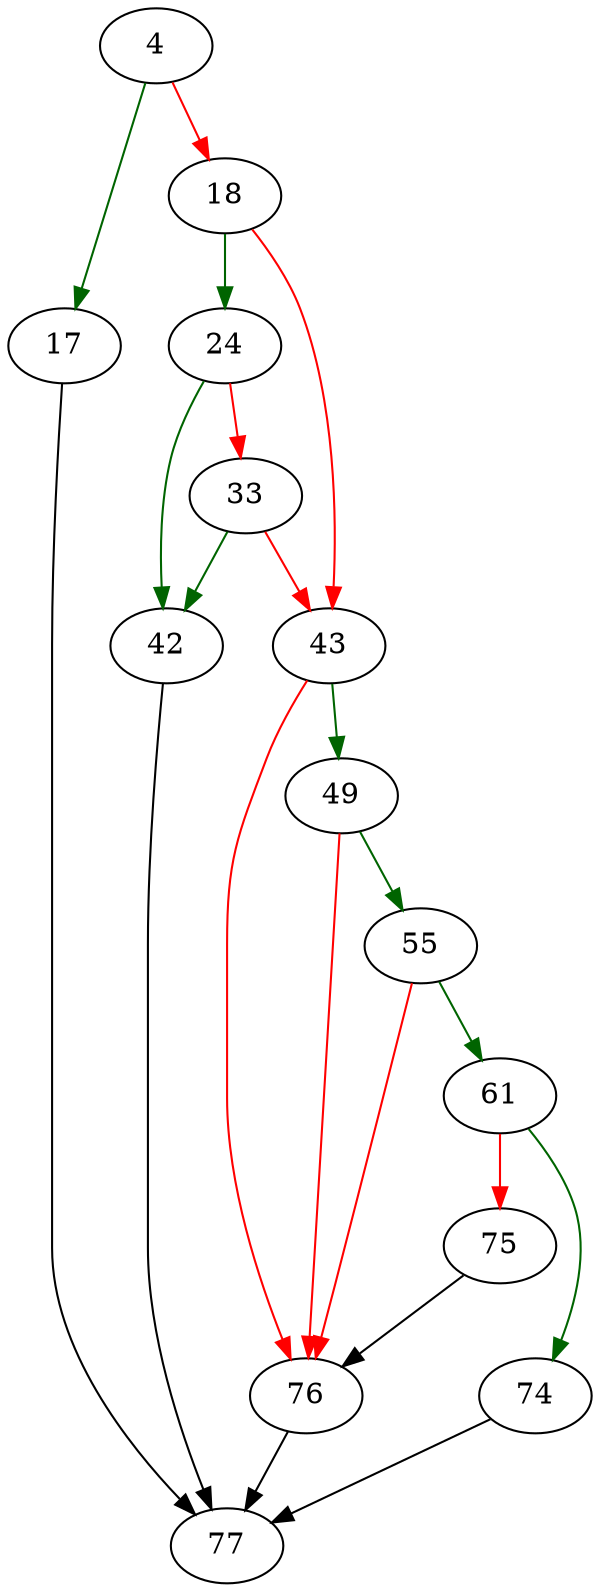 strict digraph "sqlite3ExprImpliesExpr" {
	// Node definitions.
	4 [entry=true];
	17;
	18;
	77;
	24;
	43;
	42;
	33;
	49;
	76;
	55;
	61;
	74;
	75;

	// Edge definitions.
	4 -> 17 [
		color=darkgreen
		cond=true
	];
	4 -> 18 [
		color=red
		cond=false
	];
	17 -> 77;
	18 -> 24 [
		color=darkgreen
		cond=true
	];
	18 -> 43 [
		color=red
		cond=false
	];
	24 -> 42 [
		color=darkgreen
		cond=true
	];
	24 -> 33 [
		color=red
		cond=false
	];
	43 -> 49 [
		color=darkgreen
		cond=true
	];
	43 -> 76 [
		color=red
		cond=false
	];
	42 -> 77;
	33 -> 43 [
		color=red
		cond=false
	];
	33 -> 42 [
		color=darkgreen
		cond=true
	];
	49 -> 76 [
		color=red
		cond=false
	];
	49 -> 55 [
		color=darkgreen
		cond=true
	];
	76 -> 77;
	55 -> 76 [
		color=red
		cond=false
	];
	55 -> 61 [
		color=darkgreen
		cond=true
	];
	61 -> 74 [
		color=darkgreen
		cond=true
	];
	61 -> 75 [
		color=red
		cond=false
	];
	74 -> 77;
	75 -> 76;
}
